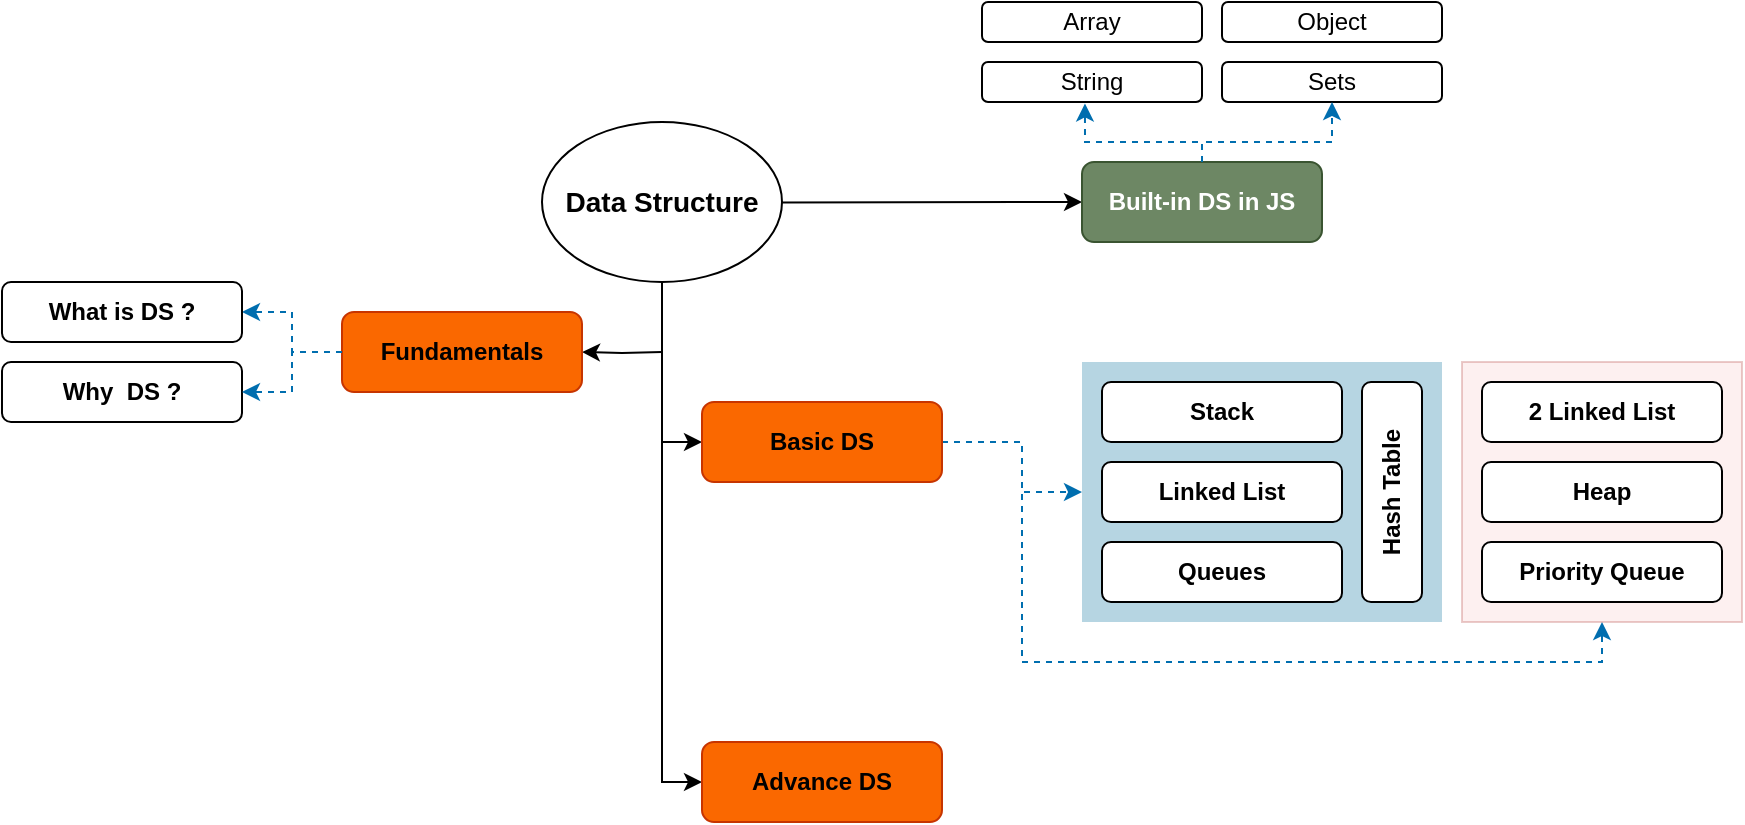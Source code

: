 <mxfile version="24.4.9" type="github">
  <diagram name="Page-1" id="2c0d36ab-eaac-3732-788b-9136903baeff">
    <mxGraphModel dx="1050" dy="557" grid="1" gridSize="10" guides="1" tooltips="1" connect="1" arrows="1" fold="1" page="1" pageScale="1.5" pageWidth="1169" pageHeight="827" background="none" math="0" shadow="0">
      <root>
        <mxCell id="0" />
        <mxCell id="1" parent="0" />
        <mxCell id="yiBTs8iIJsu4Ljcrw2EA-141" style="edgeStyle=orthogonalEdgeStyle;rounded=0;orthogonalLoop=1;jettySize=auto;html=1;entryX=0;entryY=0.5;entryDx=0;entryDy=0;" parent="1" source="yiBTs8iIJsu4Ljcrw2EA-124" target="yiBTs8iIJsu4Ljcrw2EA-125" edge="1">
          <mxGeometry relative="1" as="geometry" />
        </mxCell>
        <mxCell id="LJRXbvw2uVqpsPB7Yhcm-5" style="edgeStyle=orthogonalEdgeStyle;rounded=0;orthogonalLoop=1;jettySize=auto;html=1;entryX=0;entryY=0.5;entryDx=0;entryDy=0;" parent="1" source="yiBTs8iIJsu4Ljcrw2EA-124" target="LJRXbvw2uVqpsPB7Yhcm-4" edge="1">
          <mxGeometry relative="1" as="geometry" />
        </mxCell>
        <mxCell id="gLEcoqDyo47q4XNHYdvh-1" style="edgeStyle=orthogonalEdgeStyle;rounded=0;orthogonalLoop=1;jettySize=auto;html=1;entryX=1;entryY=0.5;entryDx=0;entryDy=0;" edge="1" parent="1" target="yiBTs8iIJsu4Ljcrw2EA-126">
          <mxGeometry relative="1" as="geometry">
            <mxPoint x="420" y="355" as="sourcePoint" />
          </mxGeometry>
        </mxCell>
        <mxCell id="gLEcoqDyo47q4XNHYdvh-6" style="rounded=0;orthogonalLoop=1;jettySize=auto;html=1;entryX=0;entryY=0.5;entryDx=0;entryDy=0;" edge="1" parent="1" source="yiBTs8iIJsu4Ljcrw2EA-124" target="gLEcoqDyo47q4XNHYdvh-5">
          <mxGeometry relative="1" as="geometry" />
        </mxCell>
        <mxCell id="yiBTs8iIJsu4Ljcrw2EA-124" value="Data Structure" style="ellipse;whiteSpace=wrap;html=1;fontStyle=1;fontSize=14;" parent="1" vertex="1">
          <mxGeometry x="360" y="240" width="120" height="80" as="geometry" />
        </mxCell>
        <mxCell id="yiBTs8iIJsu4Ljcrw2EA-131" style="edgeStyle=orthogonalEdgeStyle;rounded=0;orthogonalLoop=1;jettySize=auto;html=1;dashed=1;fillColor=#1ba1e2;strokeColor=#006EAF;exitX=1;exitY=0.5;exitDx=0;exitDy=0;" parent="1" source="yiBTs8iIJsu4Ljcrw2EA-125" target="LJRXbvw2uVqpsPB7Yhcm-3" edge="1">
          <mxGeometry relative="1" as="geometry">
            <mxPoint x="580" y="425" as="sourcePoint" />
            <mxPoint x="560" y="490" as="targetPoint" />
            <Array as="points">
              <mxPoint x="600" y="400" />
              <mxPoint x="600" y="510" />
              <mxPoint x="890" y="510" />
            </Array>
          </mxGeometry>
        </mxCell>
        <mxCell id="yiBTs8iIJsu4Ljcrw2EA-136" style="edgeStyle=orthogonalEdgeStyle;rounded=0;orthogonalLoop=1;jettySize=auto;html=1;entryX=0;entryY=0.5;entryDx=0;entryDy=0;dashed=1;fillColor=#1ba1e2;strokeColor=#006EAF;" parent="1" source="yiBTs8iIJsu4Ljcrw2EA-125" target="LJRXbvw2uVqpsPB7Yhcm-1" edge="1">
          <mxGeometry relative="1" as="geometry">
            <mxPoint x="600" y="410" as="sourcePoint" />
            <mxPoint x="580" y="525" as="targetPoint" />
            <Array as="points">
              <mxPoint x="600" y="400" />
              <mxPoint x="600" y="425" />
            </Array>
          </mxGeometry>
        </mxCell>
        <mxCell id="yiBTs8iIJsu4Ljcrw2EA-125" value="Basic DS" style="rounded=1;whiteSpace=wrap;html=1;fontStyle=1;fillColor=#fa6800;fontColor=#000000;strokeColor=#C73500;" parent="1" vertex="1">
          <mxGeometry x="440" y="380" width="120" height="40" as="geometry" />
        </mxCell>
        <mxCell id="yiBTs8iIJsu4Ljcrw2EA-143" style="edgeStyle=orthogonalEdgeStyle;rounded=0;orthogonalLoop=1;jettySize=auto;html=1;fontFamily=Helvetica;fontSize=12;fontColor=#000000;fontStyle=1;dashed=1;fillColor=#1ba1e2;strokeColor=#006EAF;entryX=1;entryY=0.5;entryDx=0;entryDy=0;" parent="1" source="yiBTs8iIJsu4Ljcrw2EA-126" target="yiBTs8iIJsu4Ljcrw2EA-144" edge="1">
          <mxGeometry relative="1" as="geometry">
            <mxPoint x="170" y="340" as="targetPoint" />
          </mxGeometry>
        </mxCell>
        <mxCell id="yiBTs8iIJsu4Ljcrw2EA-126" value="Fundamentals" style="rounded=1;whiteSpace=wrap;html=1;fontStyle=1;fillColor=#fa6800;fontColor=#000000;strokeColor=#C73500;" parent="1" vertex="1">
          <mxGeometry x="260" y="335" width="120" height="40" as="geometry" />
        </mxCell>
        <mxCell id="yiBTs8iIJsu4Ljcrw2EA-147" value="" style="group" parent="1" vertex="1" connectable="0">
          <mxGeometry x="90" y="320" width="120" height="70" as="geometry" />
        </mxCell>
        <mxCell id="yiBTs8iIJsu4Ljcrw2EA-142" value="Why&amp;nbsp; DS ?" style="whiteSpace=wrap;html=1;rounded=1;fontStyle=1;" parent="yiBTs8iIJsu4Ljcrw2EA-147" vertex="1">
          <mxGeometry y="40" width="120" height="30" as="geometry" />
        </mxCell>
        <mxCell id="yiBTs8iIJsu4Ljcrw2EA-144" value="What is DS ?" style="whiteSpace=wrap;html=1;rounded=1;fontStyle=1;" parent="yiBTs8iIJsu4Ljcrw2EA-147" vertex="1">
          <mxGeometry width="120" height="30" as="geometry" />
        </mxCell>
        <mxCell id="LJRXbvw2uVqpsPB7Yhcm-3" value="" style="fillColor=#f8cecc;strokeColor=#b85450;opacity=30;" parent="1" vertex="1">
          <mxGeometry x="820" y="360" width="140" height="130" as="geometry" />
        </mxCell>
        <mxCell id="yiBTs8iIJsu4Ljcrw2EA-127" value="2 Linked List" style="whiteSpace=wrap;html=1;rounded=1;fontStyle=1;" parent="1" vertex="1">
          <mxGeometry x="830" y="370" width="120" height="30" as="geometry" />
        </mxCell>
        <mxCell id="UguPg_bLSeKZf6hvQFoW-1" value="Priority Queue" style="whiteSpace=wrap;html=1;rounded=1;fontStyle=1;" parent="1" vertex="1">
          <mxGeometry x="830" y="450" width="120" height="30" as="geometry" />
        </mxCell>
        <mxCell id="UguPg_bLSeKZf6hvQFoW-2" value="Heap" style="whiteSpace=wrap;html=1;rounded=1;fontStyle=1;" parent="1" vertex="1">
          <mxGeometry x="830" y="410" width="120" height="30" as="geometry" />
        </mxCell>
        <mxCell id="LJRXbvw2uVqpsPB7Yhcm-2" value="" style="group" parent="1" vertex="1" connectable="0">
          <mxGeometry x="630" y="360" width="180" height="130" as="geometry" />
        </mxCell>
        <mxCell id="LJRXbvw2uVqpsPB7Yhcm-1" value="" style="fillColor=#10739E;strokeColor=none;opacity=30;" parent="LJRXbvw2uVqpsPB7Yhcm-2" vertex="1">
          <mxGeometry width="180" height="130" as="geometry" />
        </mxCell>
        <mxCell id="yiBTs8iIJsu4Ljcrw2EA-130" value="Linked List" style="whiteSpace=wrap;html=1;rounded=1;fontStyle=1;" parent="LJRXbvw2uVqpsPB7Yhcm-2" vertex="1">
          <mxGeometry x="10" y="50" width="120" height="30" as="geometry" />
        </mxCell>
        <mxCell id="yiBTs8iIJsu4Ljcrw2EA-132" value="Stack" style="whiteSpace=wrap;html=1;rounded=1;fontStyle=1;" parent="LJRXbvw2uVqpsPB7Yhcm-2" vertex="1">
          <mxGeometry x="10" y="10" width="120" height="30" as="geometry" />
        </mxCell>
        <mxCell id="yiBTs8iIJsu4Ljcrw2EA-134" value="Hash Table" style="whiteSpace=wrap;html=1;rounded=1;fontStyle=1;direction=south;horizontal=0;" parent="LJRXbvw2uVqpsPB7Yhcm-2" vertex="1">
          <mxGeometry x="140" y="10" width="30" height="110" as="geometry" />
        </mxCell>
        <mxCell id="yiBTs8iIJsu4Ljcrw2EA-135" value="Queues" style="whiteSpace=wrap;html=1;rounded=1;fontStyle=1;" parent="LJRXbvw2uVqpsPB7Yhcm-2" vertex="1">
          <mxGeometry x="10" y="90" width="120" height="30" as="geometry" />
        </mxCell>
        <mxCell id="LJRXbvw2uVqpsPB7Yhcm-4" value="Advance DS" style="rounded=1;whiteSpace=wrap;html=1;fontStyle=1;fillColor=#fa6800;fontColor=#000000;strokeColor=#C73500;" parent="1" vertex="1">
          <mxGeometry x="440" y="550" width="120" height="40" as="geometry" />
        </mxCell>
        <mxCell id="gLEcoqDyo47q4XNHYdvh-4" style="edgeStyle=orthogonalEdgeStyle;rounded=0;orthogonalLoop=1;jettySize=auto;html=1;fontFamily=Helvetica;fontSize=12;fontColor=#000000;fontStyle=1;dashed=1;fillColor=#1ba1e2;strokeColor=#006EAF;entryX=1;entryY=0.5;entryDx=0;entryDy=0;exitX=0;exitY=0.5;exitDx=0;exitDy=0;" edge="1" parent="1" source="yiBTs8iIJsu4Ljcrw2EA-126" target="yiBTs8iIJsu4Ljcrw2EA-142">
          <mxGeometry relative="1" as="geometry">
            <mxPoint x="220" y="365" as="sourcePoint" />
            <mxPoint x="170" y="345" as="targetPoint" />
          </mxGeometry>
        </mxCell>
        <mxCell id="gLEcoqDyo47q4XNHYdvh-5" value="Built-in DS in JS" style="rounded=1;whiteSpace=wrap;html=1;fontStyle=1;fillColor=#6d8764;strokeColor=#3A5431;fontColor=#ffffff;" vertex="1" parent="1">
          <mxGeometry x="630" y="260" width="120" height="40" as="geometry" />
        </mxCell>
        <mxCell id="gLEcoqDyo47q4XNHYdvh-13" value="Array" style="whiteSpace=wrap;html=1;rounded=1;fontStyle=0;" vertex="1" parent="1">
          <mxGeometry x="580" y="180" width="110" height="20" as="geometry" />
        </mxCell>
        <mxCell id="gLEcoqDyo47q4XNHYdvh-14" value="String" style="whiteSpace=wrap;html=1;rounded=1;fontStyle=0;" vertex="1" parent="1">
          <mxGeometry x="580" y="210" width="110" height="20" as="geometry" />
        </mxCell>
        <mxCell id="gLEcoqDyo47q4XNHYdvh-15" value="Object" style="whiteSpace=wrap;html=1;rounded=1;fontStyle=0;" vertex="1" parent="1">
          <mxGeometry x="700" y="180" width="110" height="20" as="geometry" />
        </mxCell>
        <mxCell id="gLEcoqDyo47q4XNHYdvh-16" value="Sets" style="whiteSpace=wrap;html=1;rounded=1;fontStyle=0;" vertex="1" parent="1">
          <mxGeometry x="700" y="210" width="110" height="20" as="geometry" />
        </mxCell>
        <mxCell id="gLEcoqDyo47q4XNHYdvh-19" style="rounded=0;orthogonalLoop=1;jettySize=auto;html=1;dashed=1;fillColor=#1ba1e2;strokeColor=#006EAF;exitX=0.5;exitY=0;exitDx=0;exitDy=0;edgeStyle=orthogonalEdgeStyle;entryX=0.468;entryY=1.036;entryDx=0;entryDy=0;entryPerimeter=0;" edge="1" parent="1" source="gLEcoqDyo47q4XNHYdvh-5" target="gLEcoqDyo47q4XNHYdvh-14">
          <mxGeometry relative="1" as="geometry">
            <mxPoint x="760" y="250" as="sourcePoint" />
            <mxPoint x="610" y="250" as="targetPoint" />
            <Array as="points">
              <mxPoint x="690" y="250" />
              <mxPoint x="632" y="250" />
            </Array>
          </mxGeometry>
        </mxCell>
        <mxCell id="gLEcoqDyo47q4XNHYdvh-20" style="edgeStyle=orthogonalEdgeStyle;rounded=0;orthogonalLoop=1;jettySize=auto;html=1;entryX=0.5;entryY=1;entryDx=0;entryDy=0;dashed=1;fillColor=#1ba1e2;strokeColor=#006EAF;exitX=0.5;exitY=0;exitDx=0;exitDy=0;" edge="1" parent="1" source="gLEcoqDyo47q4XNHYdvh-5" target="gLEcoqDyo47q4XNHYdvh-16">
          <mxGeometry relative="1" as="geometry">
            <mxPoint x="700" y="270" as="sourcePoint" />
            <mxPoint x="695" y="250" as="targetPoint" />
            <Array as="points">
              <mxPoint x="690" y="250" />
              <mxPoint x="755" y="250" />
            </Array>
          </mxGeometry>
        </mxCell>
      </root>
    </mxGraphModel>
  </diagram>
</mxfile>
